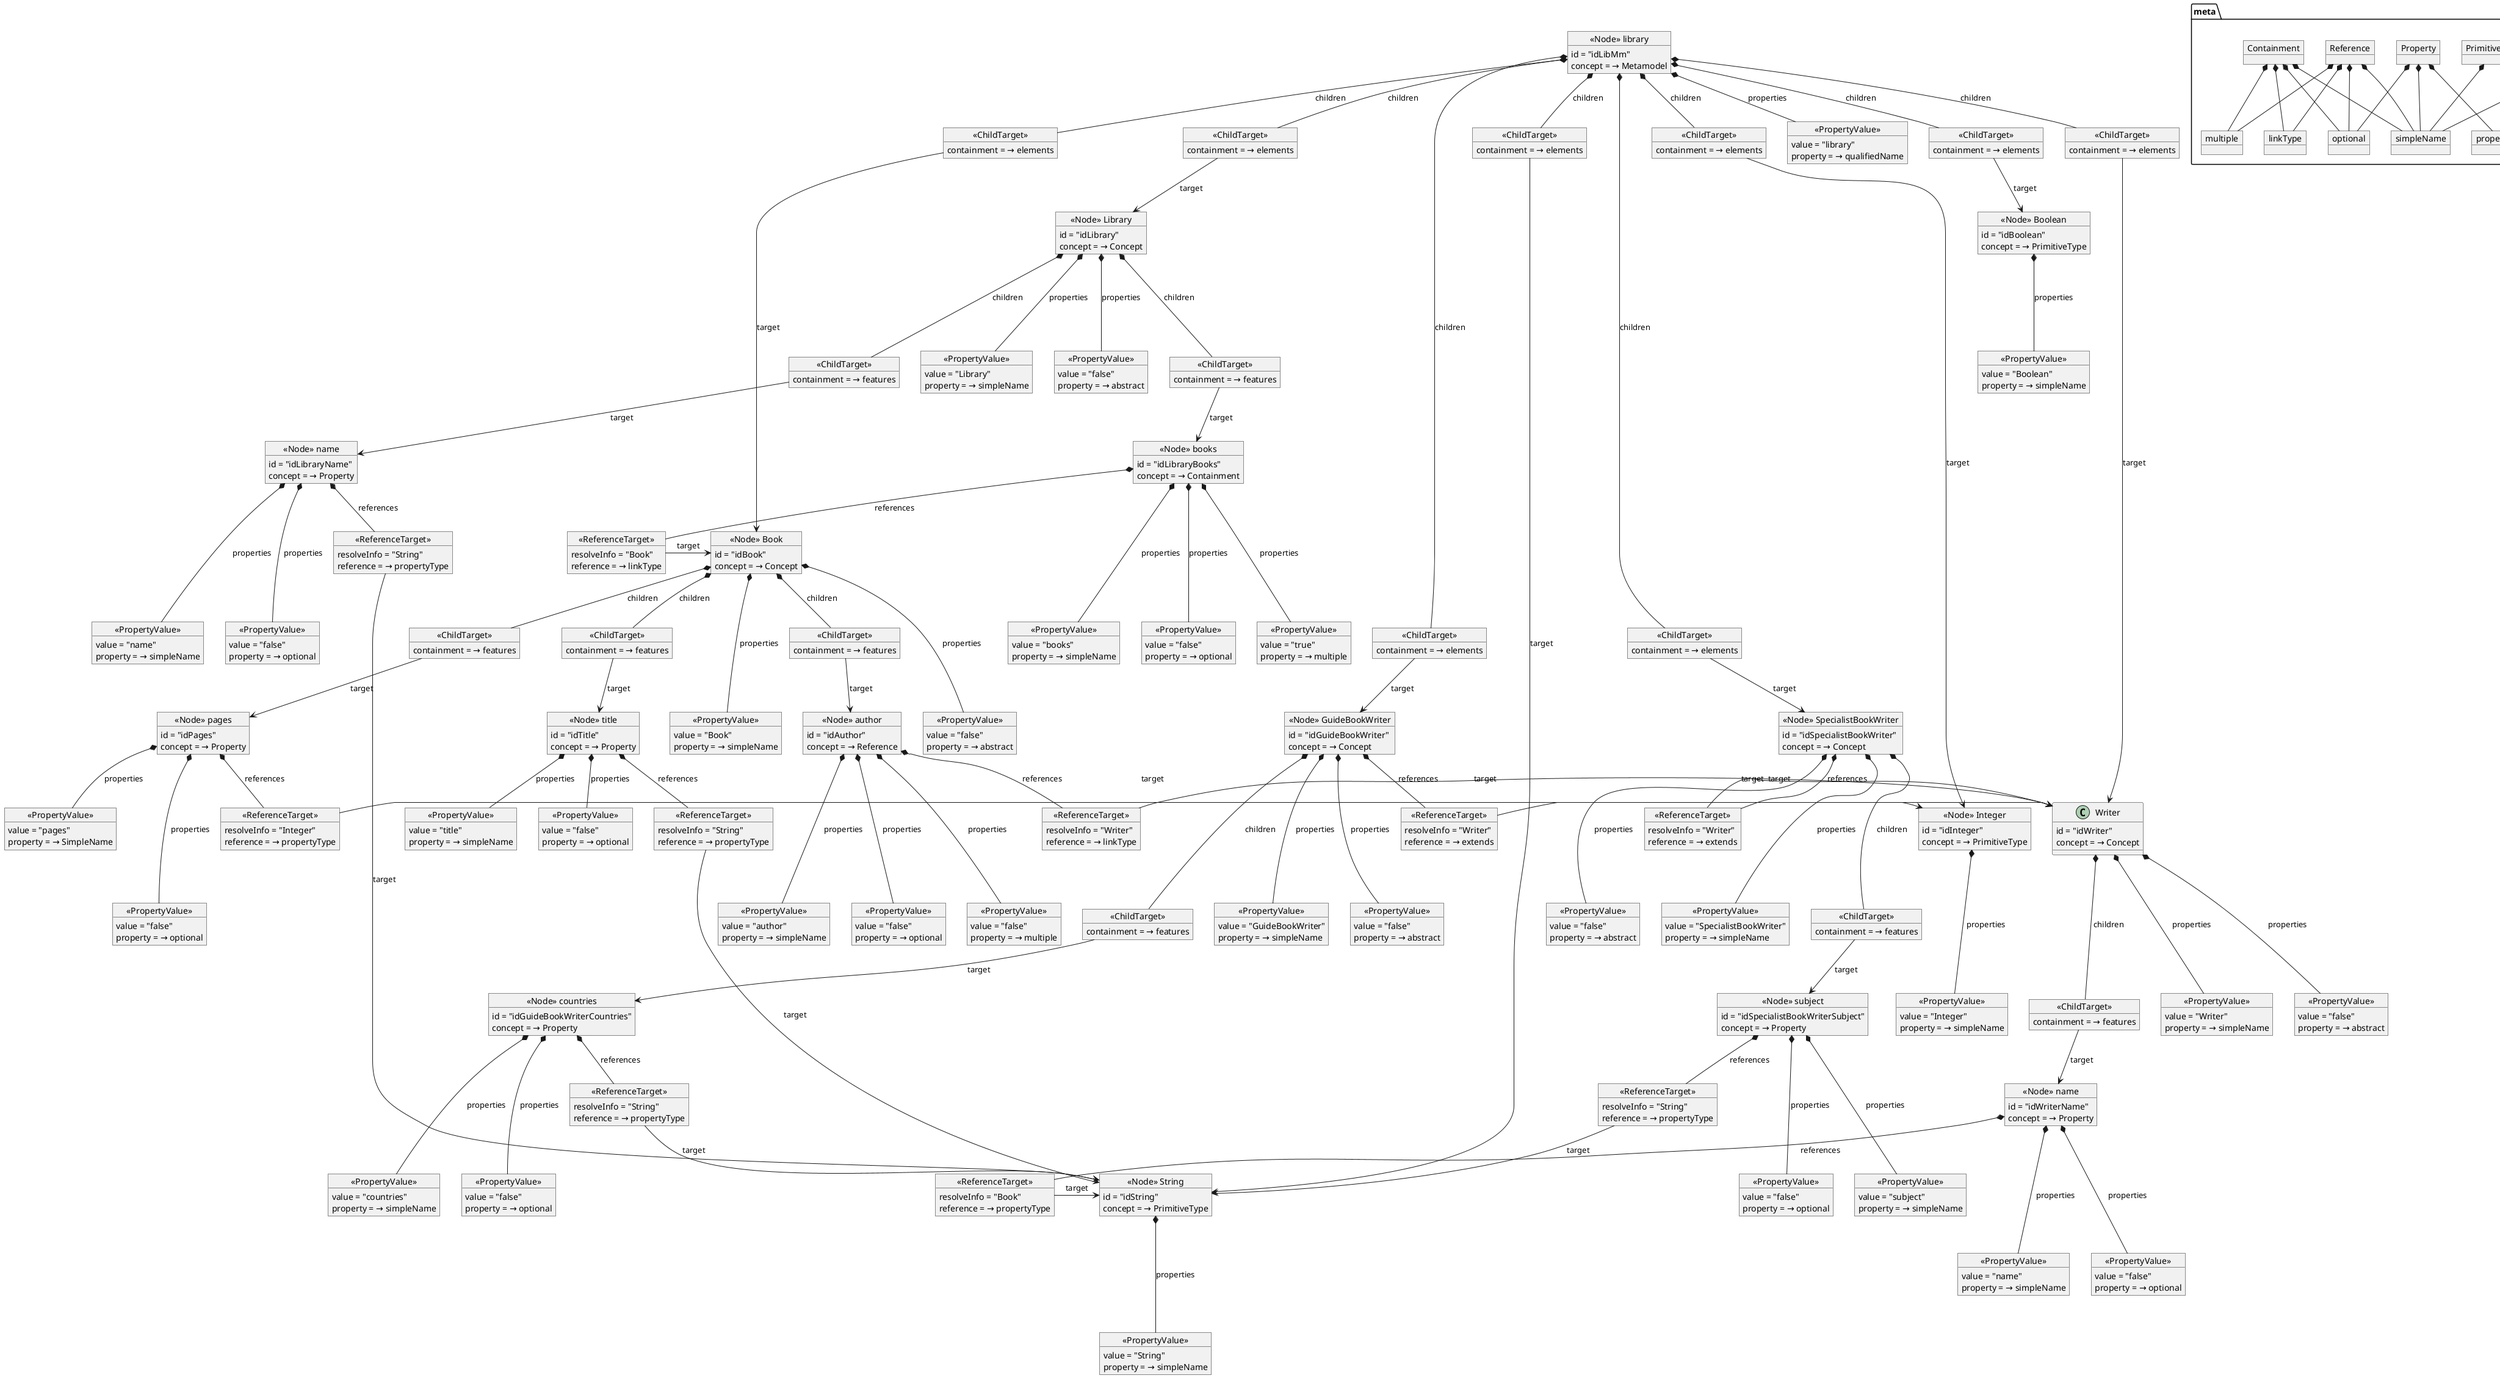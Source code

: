 @startuml
package meta {
    object "Metamodel" as metamodel

    object "qualifiedName" as qualifiedName
    metamodel *-- qualifiedName

    object "elements" as elements
    metamodel *-- elements

    object "Concept" as concept

    object "simpleName" as simpleName
    concept *-- simpleName

    object "abstract" as abstract
    concept *-- abstract

    object "features" as features
    concept *-- features

    object "extends" as extends
    concept *-- extends

    object "PrimitiveType" as primitiveType
    primitiveType *-- simpleName

    object "Property" as property
    property *-- simpleName

    object "optional" as optional
    property *-- optional

    object "propertyType" as propertyType
    property *-- propertyType

    object "Reference" as reference
    reference *-- simpleName
    reference *-- optional

    object "multiple" as multiple
    reference *-- multiple

    object "linkType" as linkType
    reference *-- linkType

    object "Containment" as containment
    containment *-- simpleName
    containment *-- optional
    containment *-- multiple
    containment *-- linkType
}

' library (metamodel)

object "<<Node>> library" as library {
    id = "idLibMm"
    concept = → Metamodel
}
'metamodel <- library #lightgray: concept


object "<<PropertyValue>>" as libraryQualifiedName {
    value = "library"
    property = → qualifiedName
}
library *-- libraryQualifiedName: properties
'qualifiedName <- libraryQualifiedName #lightgray: property

object "<<ChildTarget>>" as libraryString {
    containment = → elements
}
library *-- libraryString: children
'elements <- libraryString #lightgray: containment

object "<<ChildTarget>>" as libraryBoolean {
    containment = → elements
}
library *-- libraryBoolean: children
'elements <- libraryBoolean #lightgray: containment

object "<<ChildTarget>>" as libraryInteger {
    containment = → elements
}
library *-- libraryInteger: children
'elements <- libraryInteger #lightgray: containment

object "<<ChildTarget>>" as libraryBook {
    containment = → elements
}
library *-- libraryBook: children
'elements <- libraryBook #lightgray: containment

object "<<ChildTarget>>" as libraryLibrary {
    containment = → elements
}
library *-- libraryLibrary: children
'elements <- libraryLibrary #lightgray: containment

object "<<ChildTarget>>" as libraryWriter {
    containment = → elements
}
library *-- libraryWriter: children
'elements <- libraryWriter #lightgray: containment

object "<<ChildTarget>>" as libraryGuideBookWriter {
    containment = → elements
}
library *-- libraryGuideBookWriter: children
'elements <- libraryGuideBookWriter #lightgray: containment

object "<<ChildTarget>>" as librarySpecialistBookWriter {
    containment = → elements
}
library *-- librarySpecialistBookWriter: children
'elements <- librarySpecialistBookWriter #lightgray: containment


' String

object "<<Node>> String" as String {
    id = "idString"
    concept = → PrimitiveType
}
'primitiveType <- String #lightgray: concept

libraryString --> String: target

object "<<PropertyValue>>" as StringName {
    value = "String"
    property = → simpleName
}
String *--- StringName: properties
'simpleName <- StringName #lightgray: property

' Boolean

object "<<Node>> Boolean" as Boolean {
    id = "idBoolean"
    concept = → PrimitiveType
}
'primitiveType <- Boolean #lightgray: concept

libraryBoolean --> Boolean: target

object "<<PropertyValue>>" as BooleanName {
    value = "Boolean"
    property = → simpleName
}
Boolean *--- BooleanName: properties
'simpleName <- BooleanName #lightgray: property

' Integer

object "<<Node>> Integer" as Integer {
    id = "idInteger"
    concept = → PrimitiveType
}
'primitiveType <- Integer #lightgray: concept

libraryInteger --> Integer: target

object "<<PropertyValue>>" as IntegerName {
    value = "Integer"
    property = → simpleName
}
Integer *--- IntegerName: properties
'simpleName <- IntegerName #lightgray: property

' Book

object "<<Node>> Book" as Book {
    id = "idBook"
    concept = → Concept
}
'concept <- Book #lightgray: concept

libraryBook --> Book: target

object "<<PropertyValue>>" as bookName {
    value = "Book"
    property = → simpleName
}
Book *--- bookName: properties
'simpleName <- bookName #lightgray: property

object "<<PropertyValue>>" as bookAbstract {
    value = "false"
    property = → abstract
}
Book *--- bookAbstract: properties
'abstract <- bookAbstract #lightgray: property

' Book.title

object "<<Node>> title" as title {
    id = "idTitle"
    concept = → Property
}
'property <- title #lightgray: concept

object "<<ChildTarget>>" as bookTitle {
    containment = → features
}
Book *-- bookTitle: children
'features <- bookTitle #lightgray: containment
bookTitle --> title: target

object "<<PropertyValue>>" as titleName {
    value = "title"
    property = → simpleName
}
title *-- titleName: properties
'simpleName <- titleName #lightgray: property

object "<<PropertyValue>>" as titleOptional {
    value = "false"
    property = → optional
}
title *-- titleOptional: properties
'optional <- titleOptional #lightgray: property

object "<<ReferenceTarget>>" as titleType {
    resolveInfo = "String"
    reference = → propertyType
}
title *-- titleType: references
'propertyType <- titleType #lightgray: reference
titleType -> String: target

' Book.pages

object "<<Node>> pages" as pages {
    id = "idPages"
    concept = → Property
}
'property <- pages #lightgray: concept

object "<<ChildTarget>>" as bookPages {
    containment = → features
}
Book *-- bookPages: children
'features <- bookPages #lightgray: containment
bookPages --> pages: target

object "<<PropertyValue>>" as pagesName {
    value = "pages"
    property = → SimpleName
}
pages *-- pagesName: properties
'simpleName <- pagesName #lightgray: property

object "<<PropertyValue>>" as pagesOptional {
    value = "false"
    property = → optional
}
pages *--- pagesOptional: properties
'optional <- pagesOptional #lightgray: property

object "<<ReferenceTarget>>" as pagesType {
    resolveInfo = "Integer"
    reference = → propertyType
}
pages *-- pagesType: references
'propertyType <- pagesType #lightgray: reference
pagesType -> Integer: target

' Book.author

object "<<Node>> author" as author {
    id = "idAuthor"
    concept = → Reference
}
'reference <- author #lightgray: concept

object "<<ChildTarget>>" as bookAuthor {
    containment = → features
}
Book *-- bookAuthor: children
'features <- bookAuthor #lightgray: containment
bookAuthor --> author: target

object "<<PropertyValue>>" as authorName {
    value = "author"
    property = → simpleName
}
author *--- authorName: properties
'simpleName <- authorName #lightgray: property

object "<<PropertyValue>>" as authorOptional {
    value = "false"
    property = → optional
}
author *--- authorOptional: properties
'optional <- authorOptional #lightgray: property

object "<<PropertyValue>>" as authorMultiple {
    value = "false"
    property = → multiple
}
author *--- authorMultiple: properties
'multiple <- authorMultiple #lightgray: property

object "<<ReferenceTarget>>" as authorType {
    resolveInfo = "Writer"
    reference = → linkType
}
author *-- authorType: references
'linkType <- authorType #lightgray: reference
authorType -> Writer: target


' Library (node)

object "<<Node>> Library" as Library {
    id = "idLibrary"
    concept = → Concept
}
'concept <- Library #lightgray: concept

libraryLibrary --> Library: target

object "<<PropertyValue>>" as libraryName {
    value = "Library"
    property = → simpleName
}
Library *--- libraryName: properties
'simpleName <- libraryName #lightgray: property

object "<<PropertyValue>>" as libraryAbstract {
    value = "false"
    property = → abstract
}
Library *--- libraryAbstract: properties
'abstract <- libraryAbstract #lightgray: property

' Library.name

object "<<Node>> name" as libraryNameNode {
    id = "idLibraryName"
    concept = → Property
}
'property <- libraryNameNode #lightgray: concept

object "<<ChildTarget>>" as LibraryLibraryNameNode {
    containment = → features
}
Library *--- LibraryLibraryNameNode: children
'features <- LibraryLibraryNameNode #lightgray: containment
LibraryLibraryNameNode --> libraryNameNode: target

object "<<PropertyValue>>" as libraryNameName {
    value = "name"
    property = → simpleName
}
libraryNameNode *--- libraryNameName: properties
'simpleName <- libraryNameName #lightgray: property

object "<<PropertyValue>>" as libraryNameOptional {
    value = "false"
    property = → optional
}
libraryNameNode *--- libraryNameOptional: properties
'optional <- libraryNameOptional #lightgray: property

object "<<ReferenceTarget>>" as libraryNameNodeType {
    resolveInfo = "String"
    reference = → propertyType
}
libraryNameNode *-- libraryNameNodeType: references
'propertyType <- libraryNameNodeType #lightgray: reference
libraryNameNodeType -> String: target

' Library.books

object "<<Node>> books" as books {
    id = "idLibraryBooks"
    concept = → Containment
}
'containment <- books #lightgray: concept

object "<<ChildTarget>>" as LibraryBooks {
    containment = → features
}
Library *--- LibraryBooks: children
'features <- LibraryBooks #lightgray: containment
LibraryBooks --> books: target


object "<<PropertyValue>>" as booksName {
    value = "books"
    property = → simpleName
}
books *--- booksName: properties
'simpleName <- booksName #lightgray: property

object "<<PropertyValue>>" as booksOptional {
    value = "false"
    property = → optional
}
books *--- booksOptional: properties
'optional <- booksOptional #lightgray: property

object "<<PropertyValue>>" as booksMultiple {
    value = "true"
    property = → multiple
}
books *--- booksMultiple: properties
'multiple <- booksMultiple #lightgray: property

object "<<ReferenceTarget>>" as booksType {
    resolveInfo = "Book"
    reference = → linkType
}
books *-- booksType: references
'linkType <- booksType #lightgray: reference
booksType -> Book: target

' Writer

object "<<Node>> Writer" as Writer {
    id = "idWriter"
    concept = → Concept
}
'concept <- Writer #lightgray: concept

libraryWriter --> Writer: target

object "<<PropertyValue>>" as Writer_Name {
    value = "Writer"
    property = → simpleName
}
Writer *--- Writer_Name: properties
'simpleName <- Writer_Name #lightgray: property

object "<<PropertyValue>>" as WriterAbstract {
    value = "false"
    property = → abstract
}
Writer *--- WriterAbstract: properties
'abstract <- WriterAbstract #lightgray: property

' Writer.name

object "<<Node>> name" as writerName {
    id = "idWriterName"
    concept = → Property
}
'property <- writerName #lightgray: concept

object "<<ChildTarget>>" as WriterWriterName {
    containment = → features
}
Writer *--- WriterWriterName: children
'features <- WriterWriterName #lightgray: containment
WriterWriterName --> writerName: target

object "<<PropertyValue>>" as writerNameName {
    value = "name"
    property = → simpleName
}
writerName *--- writerNameName: properties
'simpleName <- writerNameName #lightgray: property

object "<<PropertyValue>>" as writerNameOptional {
    value = "false"
    property = → optional
}
writerName *--- writerNameOptional: properties
'optional <- writerNameOptional #lightgray: property

object "<<ReferenceTarget>>" as writerNameType {
    resolveInfo = "Book"
    reference = → propertyType
}
writerName *-- writerNameType: references
'propertyType <- writerNameType #lightgray: reference
writerNameType -> String: target

' GuideBookWriter

object "<<Node>> GuideBookWriter" as GuideBookWriter {
    id = "idGuideBookWriter"
    concept = → Concept
}
'concept <- GuideBookWriter #lightgray: concept

libraryGuideBookWriter --> GuideBookWriter: target

object "<<PropertyValue>>" as GuideBookWriterName {
    value = "GuideBookWriter"
    property = → simpleName
}
GuideBookWriter *--- GuideBookWriterName: properties
'simpleName <- GuideBookWriterName #lightgray: property

object "<<PropertyValue>>" as GuideBookWriterAbstract {
    value = "false"
    property = → abstract
}
GuideBookWriter *--- GuideBookWriterAbstract: properties
'abstract <- GuideBookWriterAbstract #lightgray: property

object "<<ReferenceTarget>>" as GuideBookWriterExtends {
    resolveInfo = "Writer"
    reference = → extends
}
GuideBookWriter *-- GuideBookWriterExtends: references
'extends <- GuideBookWriterExtends #lightgray: reference
GuideBookWriterExtends -> Writer: target

' GuideBookWriter.countries

object "<<Node>> countries" as countries {
    id = "idGuideBookWriterCountries"
    concept = → Property
}
'simpleName <- countries #lightgray: property

object "<<ChildTarget>>" as GuideBookWriterCountries {
    containment = → features
}
GuideBookWriter *--- GuideBookWriterCountries: children
'features <- GuideBookWriterCountries #lightgray: containment
GuideBookWriterCountries --> countries: target

object "<<PropertyValue>>" as countriesName {
    value = "countries"
    property = → simpleName
}
countries *--- countriesName: properties
'simpleName <- countriesName #lightgray: property

object "<<PropertyValue>>" as countriesOptional {
    value = "false"
    property = → optional
}
countries *--- countriesOptional: properties
'optional <- countriesOptional #lightgray: property

object "<<ReferenceTarget>>" as countriesType {
    resolveInfo = "String"
    reference = → propertyType
}
countries *-- countriesType: references
'propertyType <- countriesType #lightgray: reference
countriesType -> String: target

' SpecialistBookWriter

object "<<Node>> SpecialistBookWriter" as SpecialistBookWriter {
    id = "idSpecialistBookWriter"
    concept = → Concept
}
'concept <- SpecialistBookWriter #lightgray: concept

librarySpecialistBookWriter --> SpecialistBookWriter: target

object "<<PropertyValue>>" as SpecialistBookWriterName {
    value = "SpecialistBookWriter"
    property = → simpleName
}
SpecialistBookWriter *--- SpecialistBookWriterName: properties
'simpleName <- SpecialistBookWriterName #lightgray: property

object "<<PropertyValue>>" as SpecialistBookWriterAbstract {
    value = "false"
    property = → abstract
}
SpecialistBookWriter *--- SpecialistBookWriterAbstract: properties
'abstract <- SpecialistBookWriterAbstract #lightgray: property

object "<<ReferenceTarget>>" as SpecialistBookWriterExtends {
    resolveInfo = "Writer"
    reference = → extends
}
SpecialistBookWriter *-- SpecialistBookWriterExtends: references
'extends <- SpecialistBookWriterExtends #lightgray: reference
SpecialistBookWriterExtends -> Writer: target

' SpecialistBookWriter.subject

object "<<Node>> subject" as subject {
    id = "idSpecialistBookWriterSubject"
    concept = → Property
}
'simpleName <- subject #lightgray: property

object "<<ChildTarget>>" as SpecialistBookWriterSubject {
    containment = → features
}
SpecialistBookWriter *--- SpecialistBookWriterSubject: children
'features <- SpecialistBookWriterSubject #lightgray: containment
SpecialistBookWriterSubject --> subject: target

object "<<PropertyValue>>" as subjectName {
    value = "subject"
    property = → simpleName
}
subject *--- subjectName: properties
'simpleName <- subjectName #lightgray: property

object "<<PropertyValue>>" as subjectOptional {
    value = "false"
    property = → optional
}
subject *--- subjectOptional: properties
'optional <- subjectOptional #lightgray: property

object "<<ReferenceTarget>>" as subjectType {
    resolveInfo = "String"
    reference = → propertyType
}
subject *-- subjectType: references
'propertyType <- subjectType #lightgray: reference
subjectType -> String: target

@enduml
